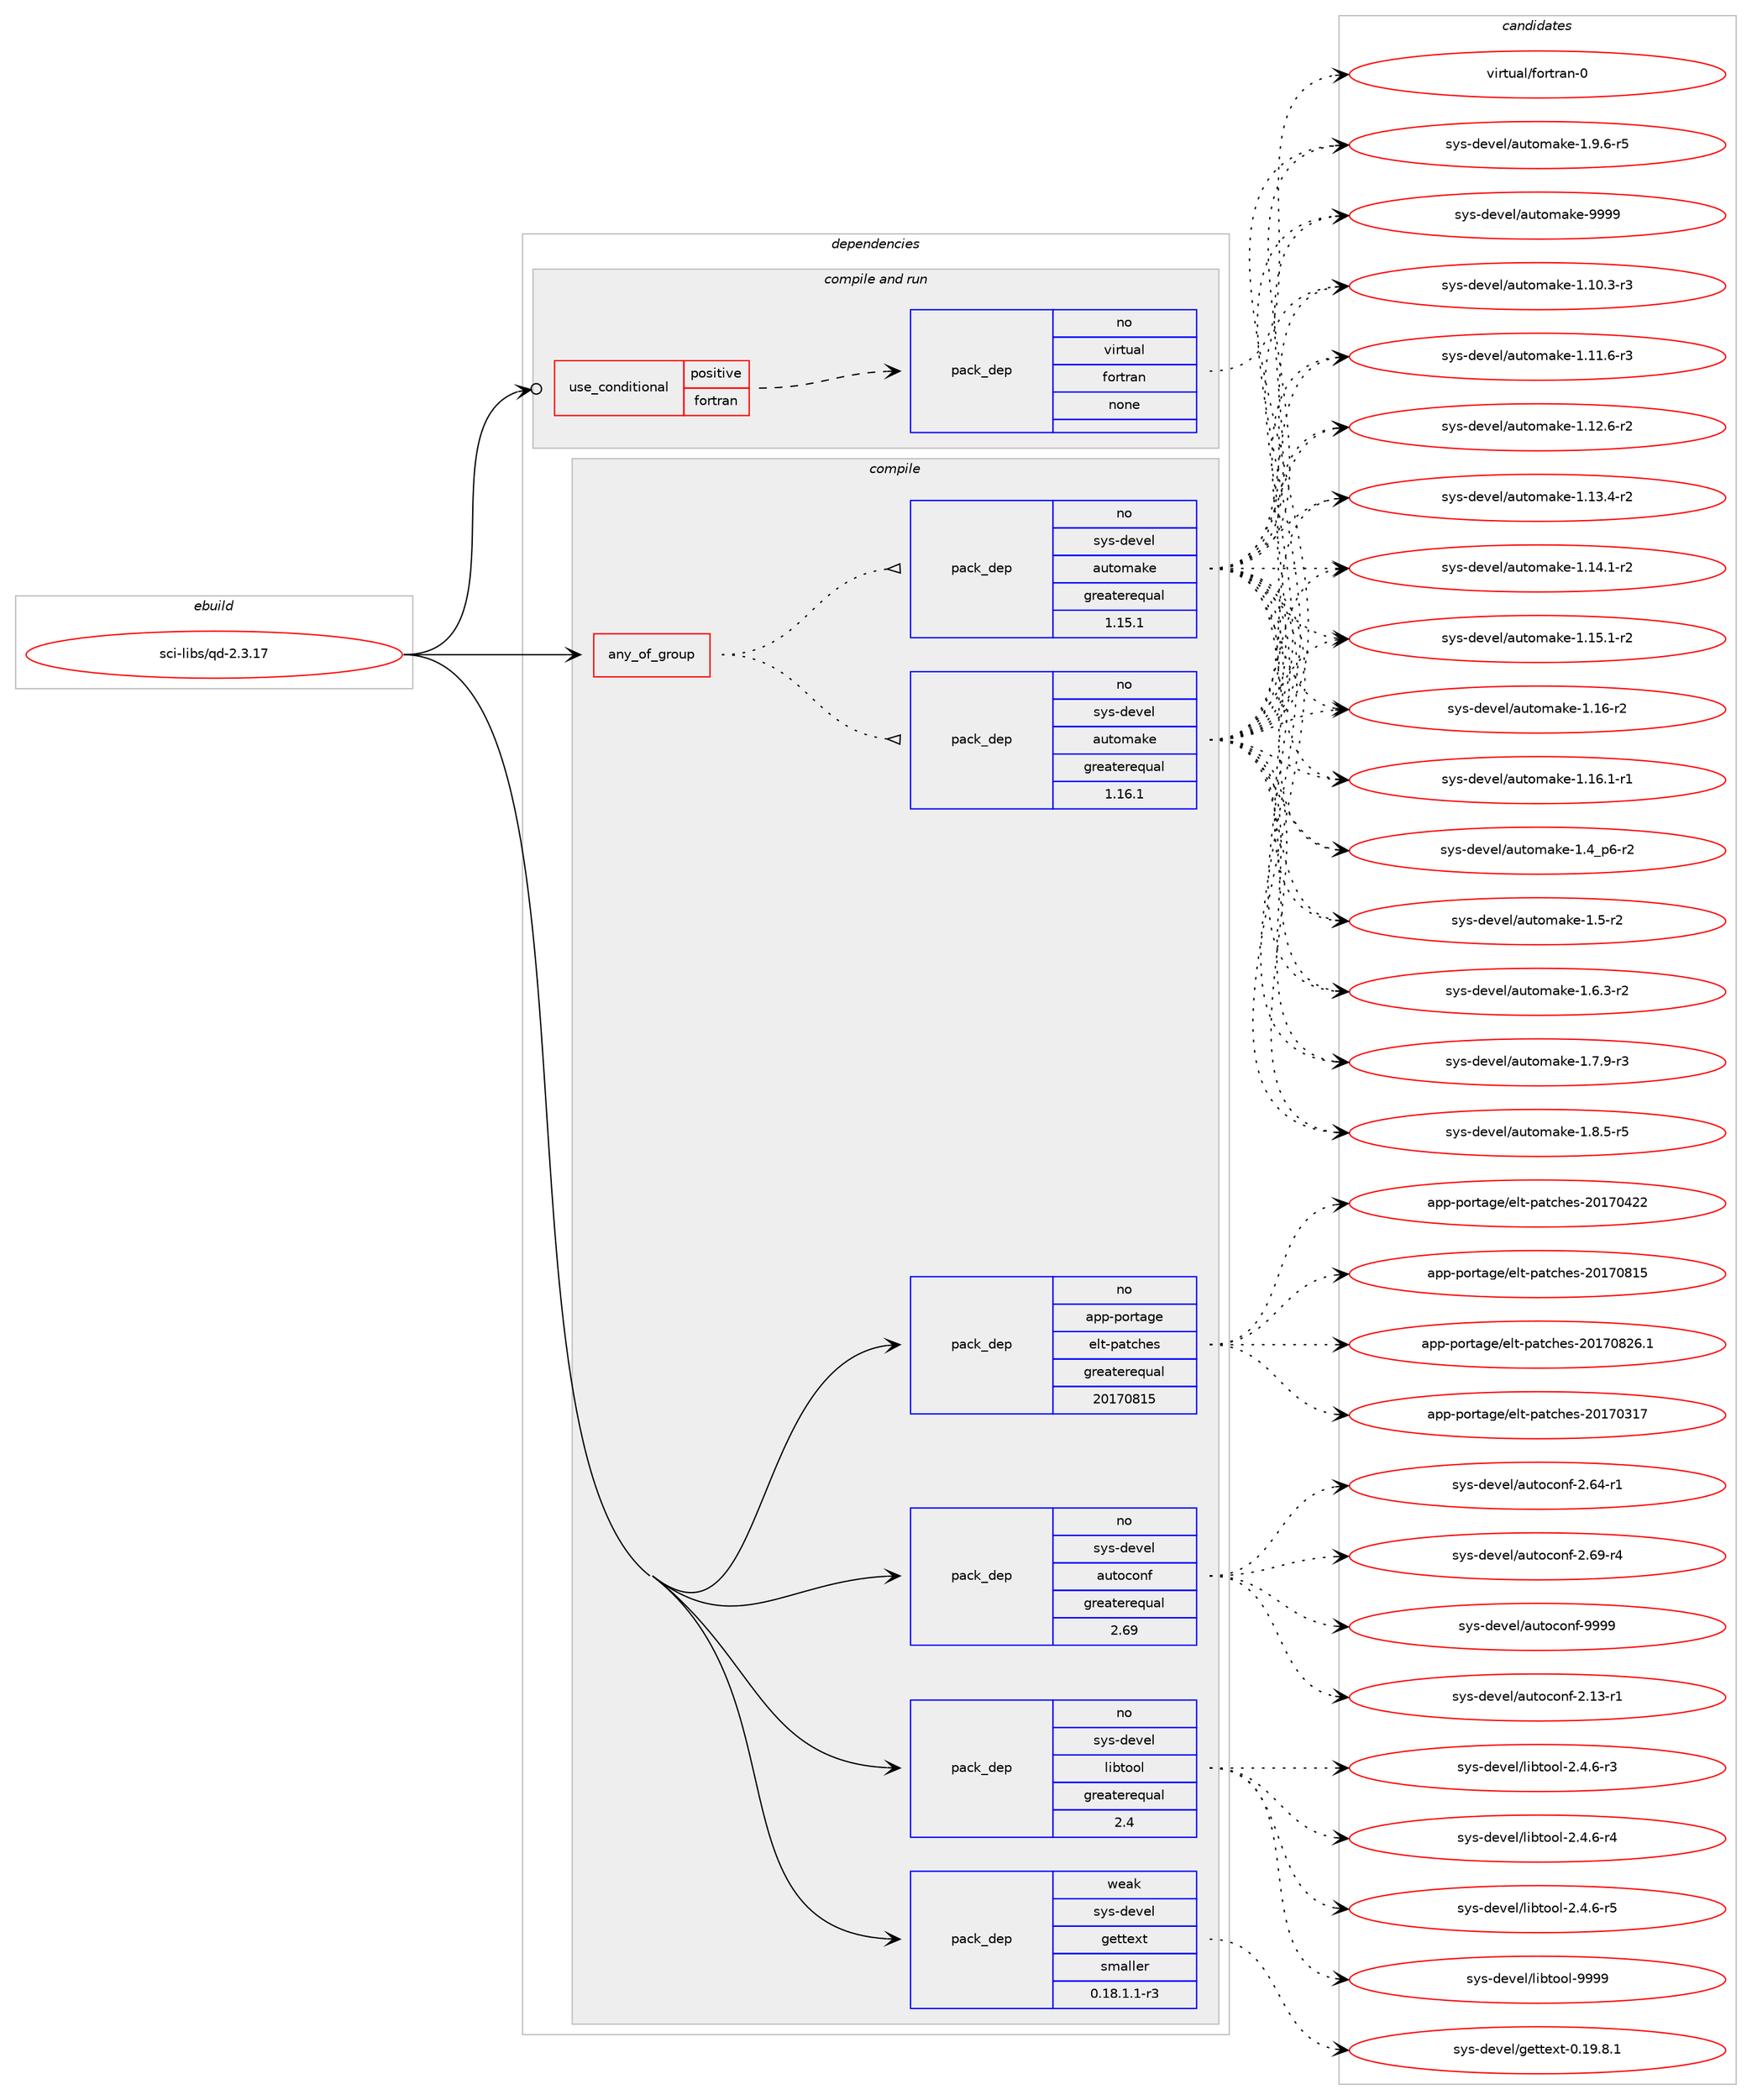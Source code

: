 digraph prolog {

# *************
# Graph options
# *************

newrank=true;
concentrate=true;
compound=true;
graph [rankdir=LR,fontname=Helvetica,fontsize=10,ranksep=1.5];#, ranksep=2.5, nodesep=0.2];
edge  [arrowhead=vee];
node  [fontname=Helvetica,fontsize=10];

# **********
# The ebuild
# **********

subgraph cluster_leftcol {
color=gray;
rank=same;
label=<<i>ebuild</i>>;
id [label="sci-libs/qd-2.3.17", color=red, width=4, href="../sci-libs/qd-2.3.17.svg"];
}

# ****************
# The dependencies
# ****************

subgraph cluster_midcol {
color=gray;
label=<<i>dependencies</i>>;
subgraph cluster_compile {
fillcolor="#eeeeee";
style=filled;
label=<<i>compile</i>>;
subgraph any26954 {
dependency1695918 [label=<<TABLE BORDER="0" CELLBORDER="1" CELLSPACING="0" CELLPADDING="4"><TR><TD CELLPADDING="10">any_of_group</TD></TR></TABLE>>, shape=none, color=red];subgraph pack1214103 {
dependency1695919 [label=<<TABLE BORDER="0" CELLBORDER="1" CELLSPACING="0" CELLPADDING="4" WIDTH="220"><TR><TD ROWSPAN="6" CELLPADDING="30">pack_dep</TD></TR><TR><TD WIDTH="110">no</TD></TR><TR><TD>sys-devel</TD></TR><TR><TD>automake</TD></TR><TR><TD>greaterequal</TD></TR><TR><TD>1.16.1</TD></TR></TABLE>>, shape=none, color=blue];
}
dependency1695918:e -> dependency1695919:w [weight=20,style="dotted",arrowhead="oinv"];
subgraph pack1214104 {
dependency1695920 [label=<<TABLE BORDER="0" CELLBORDER="1" CELLSPACING="0" CELLPADDING="4" WIDTH="220"><TR><TD ROWSPAN="6" CELLPADDING="30">pack_dep</TD></TR><TR><TD WIDTH="110">no</TD></TR><TR><TD>sys-devel</TD></TR><TR><TD>automake</TD></TR><TR><TD>greaterequal</TD></TR><TR><TD>1.15.1</TD></TR></TABLE>>, shape=none, color=blue];
}
dependency1695918:e -> dependency1695920:w [weight=20,style="dotted",arrowhead="oinv"];
}
id:e -> dependency1695918:w [weight=20,style="solid",arrowhead="vee"];
subgraph pack1214105 {
dependency1695921 [label=<<TABLE BORDER="0" CELLBORDER="1" CELLSPACING="0" CELLPADDING="4" WIDTH="220"><TR><TD ROWSPAN="6" CELLPADDING="30">pack_dep</TD></TR><TR><TD WIDTH="110">no</TD></TR><TR><TD>app-portage</TD></TR><TR><TD>elt-patches</TD></TR><TR><TD>greaterequal</TD></TR><TR><TD>20170815</TD></TR></TABLE>>, shape=none, color=blue];
}
id:e -> dependency1695921:w [weight=20,style="solid",arrowhead="vee"];
subgraph pack1214106 {
dependency1695922 [label=<<TABLE BORDER="0" CELLBORDER="1" CELLSPACING="0" CELLPADDING="4" WIDTH="220"><TR><TD ROWSPAN="6" CELLPADDING="30">pack_dep</TD></TR><TR><TD WIDTH="110">no</TD></TR><TR><TD>sys-devel</TD></TR><TR><TD>autoconf</TD></TR><TR><TD>greaterequal</TD></TR><TR><TD>2.69</TD></TR></TABLE>>, shape=none, color=blue];
}
id:e -> dependency1695922:w [weight=20,style="solid",arrowhead="vee"];
subgraph pack1214107 {
dependency1695923 [label=<<TABLE BORDER="0" CELLBORDER="1" CELLSPACING="0" CELLPADDING="4" WIDTH="220"><TR><TD ROWSPAN="6" CELLPADDING="30">pack_dep</TD></TR><TR><TD WIDTH="110">no</TD></TR><TR><TD>sys-devel</TD></TR><TR><TD>libtool</TD></TR><TR><TD>greaterequal</TD></TR><TR><TD>2.4</TD></TR></TABLE>>, shape=none, color=blue];
}
id:e -> dependency1695923:w [weight=20,style="solid",arrowhead="vee"];
subgraph pack1214108 {
dependency1695924 [label=<<TABLE BORDER="0" CELLBORDER="1" CELLSPACING="0" CELLPADDING="4" WIDTH="220"><TR><TD ROWSPAN="6" CELLPADDING="30">pack_dep</TD></TR><TR><TD WIDTH="110">weak</TD></TR><TR><TD>sys-devel</TD></TR><TR><TD>gettext</TD></TR><TR><TD>smaller</TD></TR><TR><TD>0.18.1.1-r3</TD></TR></TABLE>>, shape=none, color=blue];
}
id:e -> dependency1695924:w [weight=20,style="solid",arrowhead="vee"];
}
subgraph cluster_compileandrun {
fillcolor="#eeeeee";
style=filled;
label=<<i>compile and run</i>>;
subgraph cond454009 {
dependency1695925 [label=<<TABLE BORDER="0" CELLBORDER="1" CELLSPACING="0" CELLPADDING="4"><TR><TD ROWSPAN="3" CELLPADDING="10">use_conditional</TD></TR><TR><TD>positive</TD></TR><TR><TD>fortran</TD></TR></TABLE>>, shape=none, color=red];
subgraph pack1214109 {
dependency1695926 [label=<<TABLE BORDER="0" CELLBORDER="1" CELLSPACING="0" CELLPADDING="4" WIDTH="220"><TR><TD ROWSPAN="6" CELLPADDING="30">pack_dep</TD></TR><TR><TD WIDTH="110">no</TD></TR><TR><TD>virtual</TD></TR><TR><TD>fortran</TD></TR><TR><TD>none</TD></TR><TR><TD></TD></TR></TABLE>>, shape=none, color=blue];
}
dependency1695925:e -> dependency1695926:w [weight=20,style="dashed",arrowhead="vee"];
}
id:e -> dependency1695925:w [weight=20,style="solid",arrowhead="odotvee"];
}
subgraph cluster_run {
fillcolor="#eeeeee";
style=filled;
label=<<i>run</i>>;
}
}

# **************
# The candidates
# **************

subgraph cluster_choices {
rank=same;
color=gray;
label=<<i>candidates</i>>;

subgraph choice1214103 {
color=black;
nodesep=1;
choice11512111545100101118101108479711711611110997107101454946494846514511451 [label="sys-devel/automake-1.10.3-r3", color=red, width=4,href="../sys-devel/automake-1.10.3-r3.svg"];
choice11512111545100101118101108479711711611110997107101454946494946544511451 [label="sys-devel/automake-1.11.6-r3", color=red, width=4,href="../sys-devel/automake-1.11.6-r3.svg"];
choice11512111545100101118101108479711711611110997107101454946495046544511450 [label="sys-devel/automake-1.12.6-r2", color=red, width=4,href="../sys-devel/automake-1.12.6-r2.svg"];
choice11512111545100101118101108479711711611110997107101454946495146524511450 [label="sys-devel/automake-1.13.4-r2", color=red, width=4,href="../sys-devel/automake-1.13.4-r2.svg"];
choice11512111545100101118101108479711711611110997107101454946495246494511450 [label="sys-devel/automake-1.14.1-r2", color=red, width=4,href="../sys-devel/automake-1.14.1-r2.svg"];
choice11512111545100101118101108479711711611110997107101454946495346494511450 [label="sys-devel/automake-1.15.1-r2", color=red, width=4,href="../sys-devel/automake-1.15.1-r2.svg"];
choice1151211154510010111810110847971171161111099710710145494649544511450 [label="sys-devel/automake-1.16-r2", color=red, width=4,href="../sys-devel/automake-1.16-r2.svg"];
choice11512111545100101118101108479711711611110997107101454946495446494511449 [label="sys-devel/automake-1.16.1-r1", color=red, width=4,href="../sys-devel/automake-1.16.1-r1.svg"];
choice115121115451001011181011084797117116111109971071014549465295112544511450 [label="sys-devel/automake-1.4_p6-r2", color=red, width=4,href="../sys-devel/automake-1.4_p6-r2.svg"];
choice11512111545100101118101108479711711611110997107101454946534511450 [label="sys-devel/automake-1.5-r2", color=red, width=4,href="../sys-devel/automake-1.5-r2.svg"];
choice115121115451001011181011084797117116111109971071014549465446514511450 [label="sys-devel/automake-1.6.3-r2", color=red, width=4,href="../sys-devel/automake-1.6.3-r2.svg"];
choice115121115451001011181011084797117116111109971071014549465546574511451 [label="sys-devel/automake-1.7.9-r3", color=red, width=4,href="../sys-devel/automake-1.7.9-r3.svg"];
choice115121115451001011181011084797117116111109971071014549465646534511453 [label="sys-devel/automake-1.8.5-r5", color=red, width=4,href="../sys-devel/automake-1.8.5-r5.svg"];
choice115121115451001011181011084797117116111109971071014549465746544511453 [label="sys-devel/automake-1.9.6-r5", color=red, width=4,href="../sys-devel/automake-1.9.6-r5.svg"];
choice115121115451001011181011084797117116111109971071014557575757 [label="sys-devel/automake-9999", color=red, width=4,href="../sys-devel/automake-9999.svg"];
dependency1695919:e -> choice11512111545100101118101108479711711611110997107101454946494846514511451:w [style=dotted,weight="100"];
dependency1695919:e -> choice11512111545100101118101108479711711611110997107101454946494946544511451:w [style=dotted,weight="100"];
dependency1695919:e -> choice11512111545100101118101108479711711611110997107101454946495046544511450:w [style=dotted,weight="100"];
dependency1695919:e -> choice11512111545100101118101108479711711611110997107101454946495146524511450:w [style=dotted,weight="100"];
dependency1695919:e -> choice11512111545100101118101108479711711611110997107101454946495246494511450:w [style=dotted,weight="100"];
dependency1695919:e -> choice11512111545100101118101108479711711611110997107101454946495346494511450:w [style=dotted,weight="100"];
dependency1695919:e -> choice1151211154510010111810110847971171161111099710710145494649544511450:w [style=dotted,weight="100"];
dependency1695919:e -> choice11512111545100101118101108479711711611110997107101454946495446494511449:w [style=dotted,weight="100"];
dependency1695919:e -> choice115121115451001011181011084797117116111109971071014549465295112544511450:w [style=dotted,weight="100"];
dependency1695919:e -> choice11512111545100101118101108479711711611110997107101454946534511450:w [style=dotted,weight="100"];
dependency1695919:e -> choice115121115451001011181011084797117116111109971071014549465446514511450:w [style=dotted,weight="100"];
dependency1695919:e -> choice115121115451001011181011084797117116111109971071014549465546574511451:w [style=dotted,weight="100"];
dependency1695919:e -> choice115121115451001011181011084797117116111109971071014549465646534511453:w [style=dotted,weight="100"];
dependency1695919:e -> choice115121115451001011181011084797117116111109971071014549465746544511453:w [style=dotted,weight="100"];
dependency1695919:e -> choice115121115451001011181011084797117116111109971071014557575757:w [style=dotted,weight="100"];
}
subgraph choice1214104 {
color=black;
nodesep=1;
choice11512111545100101118101108479711711611110997107101454946494846514511451 [label="sys-devel/automake-1.10.3-r3", color=red, width=4,href="../sys-devel/automake-1.10.3-r3.svg"];
choice11512111545100101118101108479711711611110997107101454946494946544511451 [label="sys-devel/automake-1.11.6-r3", color=red, width=4,href="../sys-devel/automake-1.11.6-r3.svg"];
choice11512111545100101118101108479711711611110997107101454946495046544511450 [label="sys-devel/automake-1.12.6-r2", color=red, width=4,href="../sys-devel/automake-1.12.6-r2.svg"];
choice11512111545100101118101108479711711611110997107101454946495146524511450 [label="sys-devel/automake-1.13.4-r2", color=red, width=4,href="../sys-devel/automake-1.13.4-r2.svg"];
choice11512111545100101118101108479711711611110997107101454946495246494511450 [label="sys-devel/automake-1.14.1-r2", color=red, width=4,href="../sys-devel/automake-1.14.1-r2.svg"];
choice11512111545100101118101108479711711611110997107101454946495346494511450 [label="sys-devel/automake-1.15.1-r2", color=red, width=4,href="../sys-devel/automake-1.15.1-r2.svg"];
choice1151211154510010111810110847971171161111099710710145494649544511450 [label="sys-devel/automake-1.16-r2", color=red, width=4,href="../sys-devel/automake-1.16-r2.svg"];
choice11512111545100101118101108479711711611110997107101454946495446494511449 [label="sys-devel/automake-1.16.1-r1", color=red, width=4,href="../sys-devel/automake-1.16.1-r1.svg"];
choice115121115451001011181011084797117116111109971071014549465295112544511450 [label="sys-devel/automake-1.4_p6-r2", color=red, width=4,href="../sys-devel/automake-1.4_p6-r2.svg"];
choice11512111545100101118101108479711711611110997107101454946534511450 [label="sys-devel/automake-1.5-r2", color=red, width=4,href="../sys-devel/automake-1.5-r2.svg"];
choice115121115451001011181011084797117116111109971071014549465446514511450 [label="sys-devel/automake-1.6.3-r2", color=red, width=4,href="../sys-devel/automake-1.6.3-r2.svg"];
choice115121115451001011181011084797117116111109971071014549465546574511451 [label="sys-devel/automake-1.7.9-r3", color=red, width=4,href="../sys-devel/automake-1.7.9-r3.svg"];
choice115121115451001011181011084797117116111109971071014549465646534511453 [label="sys-devel/automake-1.8.5-r5", color=red, width=4,href="../sys-devel/automake-1.8.5-r5.svg"];
choice115121115451001011181011084797117116111109971071014549465746544511453 [label="sys-devel/automake-1.9.6-r5", color=red, width=4,href="../sys-devel/automake-1.9.6-r5.svg"];
choice115121115451001011181011084797117116111109971071014557575757 [label="sys-devel/automake-9999", color=red, width=4,href="../sys-devel/automake-9999.svg"];
dependency1695920:e -> choice11512111545100101118101108479711711611110997107101454946494846514511451:w [style=dotted,weight="100"];
dependency1695920:e -> choice11512111545100101118101108479711711611110997107101454946494946544511451:w [style=dotted,weight="100"];
dependency1695920:e -> choice11512111545100101118101108479711711611110997107101454946495046544511450:w [style=dotted,weight="100"];
dependency1695920:e -> choice11512111545100101118101108479711711611110997107101454946495146524511450:w [style=dotted,weight="100"];
dependency1695920:e -> choice11512111545100101118101108479711711611110997107101454946495246494511450:w [style=dotted,weight="100"];
dependency1695920:e -> choice11512111545100101118101108479711711611110997107101454946495346494511450:w [style=dotted,weight="100"];
dependency1695920:e -> choice1151211154510010111810110847971171161111099710710145494649544511450:w [style=dotted,weight="100"];
dependency1695920:e -> choice11512111545100101118101108479711711611110997107101454946495446494511449:w [style=dotted,weight="100"];
dependency1695920:e -> choice115121115451001011181011084797117116111109971071014549465295112544511450:w [style=dotted,weight="100"];
dependency1695920:e -> choice11512111545100101118101108479711711611110997107101454946534511450:w [style=dotted,weight="100"];
dependency1695920:e -> choice115121115451001011181011084797117116111109971071014549465446514511450:w [style=dotted,weight="100"];
dependency1695920:e -> choice115121115451001011181011084797117116111109971071014549465546574511451:w [style=dotted,weight="100"];
dependency1695920:e -> choice115121115451001011181011084797117116111109971071014549465646534511453:w [style=dotted,weight="100"];
dependency1695920:e -> choice115121115451001011181011084797117116111109971071014549465746544511453:w [style=dotted,weight="100"];
dependency1695920:e -> choice115121115451001011181011084797117116111109971071014557575757:w [style=dotted,weight="100"];
}
subgraph choice1214105 {
color=black;
nodesep=1;
choice97112112451121111141169710310147101108116451129711699104101115455048495548514955 [label="app-portage/elt-patches-20170317", color=red, width=4,href="../app-portage/elt-patches-20170317.svg"];
choice97112112451121111141169710310147101108116451129711699104101115455048495548525050 [label="app-portage/elt-patches-20170422", color=red, width=4,href="../app-portage/elt-patches-20170422.svg"];
choice97112112451121111141169710310147101108116451129711699104101115455048495548564953 [label="app-portage/elt-patches-20170815", color=red, width=4,href="../app-portage/elt-patches-20170815.svg"];
choice971121124511211111411697103101471011081164511297116991041011154550484955485650544649 [label="app-portage/elt-patches-20170826.1", color=red, width=4,href="../app-portage/elt-patches-20170826.1.svg"];
dependency1695921:e -> choice97112112451121111141169710310147101108116451129711699104101115455048495548514955:w [style=dotted,weight="100"];
dependency1695921:e -> choice97112112451121111141169710310147101108116451129711699104101115455048495548525050:w [style=dotted,weight="100"];
dependency1695921:e -> choice97112112451121111141169710310147101108116451129711699104101115455048495548564953:w [style=dotted,weight="100"];
dependency1695921:e -> choice971121124511211111411697103101471011081164511297116991041011154550484955485650544649:w [style=dotted,weight="100"];
}
subgraph choice1214106 {
color=black;
nodesep=1;
choice1151211154510010111810110847971171161119911111010245504649514511449 [label="sys-devel/autoconf-2.13-r1", color=red, width=4,href="../sys-devel/autoconf-2.13-r1.svg"];
choice1151211154510010111810110847971171161119911111010245504654524511449 [label="sys-devel/autoconf-2.64-r1", color=red, width=4,href="../sys-devel/autoconf-2.64-r1.svg"];
choice1151211154510010111810110847971171161119911111010245504654574511452 [label="sys-devel/autoconf-2.69-r4", color=red, width=4,href="../sys-devel/autoconf-2.69-r4.svg"];
choice115121115451001011181011084797117116111991111101024557575757 [label="sys-devel/autoconf-9999", color=red, width=4,href="../sys-devel/autoconf-9999.svg"];
dependency1695922:e -> choice1151211154510010111810110847971171161119911111010245504649514511449:w [style=dotted,weight="100"];
dependency1695922:e -> choice1151211154510010111810110847971171161119911111010245504654524511449:w [style=dotted,weight="100"];
dependency1695922:e -> choice1151211154510010111810110847971171161119911111010245504654574511452:w [style=dotted,weight="100"];
dependency1695922:e -> choice115121115451001011181011084797117116111991111101024557575757:w [style=dotted,weight="100"];
}
subgraph choice1214107 {
color=black;
nodesep=1;
choice1151211154510010111810110847108105981161111111084550465246544511451 [label="sys-devel/libtool-2.4.6-r3", color=red, width=4,href="../sys-devel/libtool-2.4.6-r3.svg"];
choice1151211154510010111810110847108105981161111111084550465246544511452 [label="sys-devel/libtool-2.4.6-r4", color=red, width=4,href="../sys-devel/libtool-2.4.6-r4.svg"];
choice1151211154510010111810110847108105981161111111084550465246544511453 [label="sys-devel/libtool-2.4.6-r5", color=red, width=4,href="../sys-devel/libtool-2.4.6-r5.svg"];
choice1151211154510010111810110847108105981161111111084557575757 [label="sys-devel/libtool-9999", color=red, width=4,href="../sys-devel/libtool-9999.svg"];
dependency1695923:e -> choice1151211154510010111810110847108105981161111111084550465246544511451:w [style=dotted,weight="100"];
dependency1695923:e -> choice1151211154510010111810110847108105981161111111084550465246544511452:w [style=dotted,weight="100"];
dependency1695923:e -> choice1151211154510010111810110847108105981161111111084550465246544511453:w [style=dotted,weight="100"];
dependency1695923:e -> choice1151211154510010111810110847108105981161111111084557575757:w [style=dotted,weight="100"];
}
subgraph choice1214108 {
color=black;
nodesep=1;
choice1151211154510010111810110847103101116116101120116454846495746564649 [label="sys-devel/gettext-0.19.8.1", color=red, width=4,href="../sys-devel/gettext-0.19.8.1.svg"];
dependency1695924:e -> choice1151211154510010111810110847103101116116101120116454846495746564649:w [style=dotted,weight="100"];
}
subgraph choice1214109 {
color=black;
nodesep=1;
choice1181051141161179710847102111114116114971104548 [label="virtual/fortran-0", color=red, width=4,href="../virtual/fortran-0.svg"];
dependency1695926:e -> choice1181051141161179710847102111114116114971104548:w [style=dotted,weight="100"];
}
}

}
